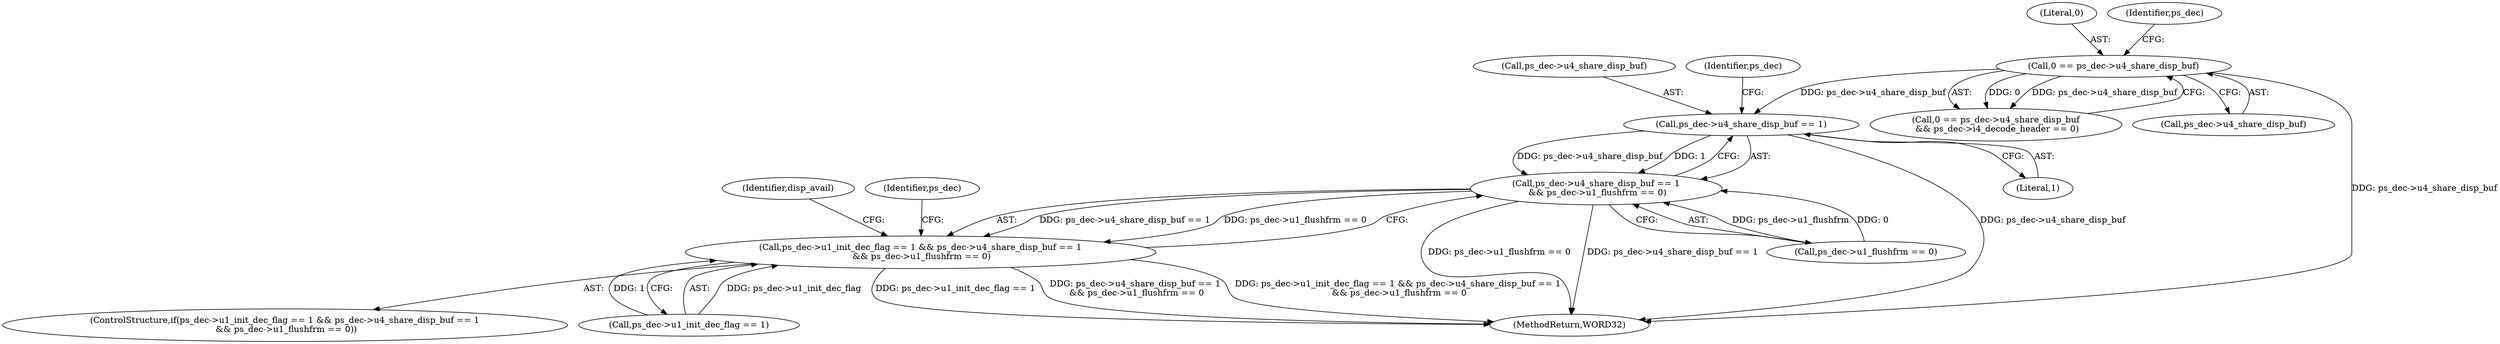 digraph "0_Android_326fe991a4b7971e8aeaf4ac775491dd8abd85bb@pointer" {
"1000537" [label="(Call,ps_dec->u4_share_disp_buf == 1)"];
"1000356" [label="(Call,0 == ps_dec->u4_share_disp_buf)"];
"1000536" [label="(Call,ps_dec->u4_share_disp_buf == 1\n && ps_dec->u1_flushfrm == 0)"];
"1000530" [label="(Call,ps_dec->u1_init_dec_flag == 1 && ps_dec->u4_share_disp_buf == 1\n && ps_dec->u1_flushfrm == 0)"];
"1000551" [label="(Identifier,disp_avail)"];
"1000536" [label="(Call,ps_dec->u4_share_disp_buf == 1\n && ps_dec->u1_flushfrm == 0)"];
"1000537" [label="(Call,ps_dec->u4_share_disp_buf == 1)"];
"1000538" [label="(Call,ps_dec->u4_share_disp_buf)"];
"1000356" [label="(Call,0 == ps_dec->u4_share_disp_buf)"];
"1000357" [label="(Literal,0)"];
"1000530" [label="(Call,ps_dec->u1_init_dec_flag == 1 && ps_dec->u4_share_disp_buf == 1\n && ps_dec->u1_flushfrm == 0)"];
"1000529" [label="(ControlStructure,if(ps_dec->u1_init_dec_flag == 1 && ps_dec->u4_share_disp_buf == 1\n && ps_dec->u1_flushfrm == 0))"];
"1000363" [label="(Identifier,ps_dec)"];
"1000355" [label="(Call,0 == ps_dec->u4_share_disp_buf\n && ps_dec->i4_decode_header == 0)"];
"1000707" [label="(Identifier,ps_dec)"];
"1000531" [label="(Call,ps_dec->u1_init_dec_flag == 1)"];
"1000541" [label="(Literal,1)"];
"1000544" [label="(Identifier,ps_dec)"];
"1002147" [label="(MethodReturn,WORD32)"];
"1000358" [label="(Call,ps_dec->u4_share_disp_buf)"];
"1000542" [label="(Call,ps_dec->u1_flushfrm == 0)"];
"1000537" -> "1000536"  [label="AST: "];
"1000537" -> "1000541"  [label="CFG: "];
"1000538" -> "1000537"  [label="AST: "];
"1000541" -> "1000537"  [label="AST: "];
"1000544" -> "1000537"  [label="CFG: "];
"1000536" -> "1000537"  [label="CFG: "];
"1000537" -> "1002147"  [label="DDG: ps_dec->u4_share_disp_buf"];
"1000537" -> "1000536"  [label="DDG: ps_dec->u4_share_disp_buf"];
"1000537" -> "1000536"  [label="DDG: 1"];
"1000356" -> "1000537"  [label="DDG: ps_dec->u4_share_disp_buf"];
"1000356" -> "1000355"  [label="AST: "];
"1000356" -> "1000358"  [label="CFG: "];
"1000357" -> "1000356"  [label="AST: "];
"1000358" -> "1000356"  [label="AST: "];
"1000363" -> "1000356"  [label="CFG: "];
"1000355" -> "1000356"  [label="CFG: "];
"1000356" -> "1002147"  [label="DDG: ps_dec->u4_share_disp_buf"];
"1000356" -> "1000355"  [label="DDG: 0"];
"1000356" -> "1000355"  [label="DDG: ps_dec->u4_share_disp_buf"];
"1000536" -> "1000530"  [label="AST: "];
"1000536" -> "1000542"  [label="CFG: "];
"1000542" -> "1000536"  [label="AST: "];
"1000530" -> "1000536"  [label="CFG: "];
"1000536" -> "1002147"  [label="DDG: ps_dec->u1_flushfrm == 0"];
"1000536" -> "1002147"  [label="DDG: ps_dec->u4_share_disp_buf == 1"];
"1000536" -> "1000530"  [label="DDG: ps_dec->u4_share_disp_buf == 1"];
"1000536" -> "1000530"  [label="DDG: ps_dec->u1_flushfrm == 0"];
"1000542" -> "1000536"  [label="DDG: ps_dec->u1_flushfrm"];
"1000542" -> "1000536"  [label="DDG: 0"];
"1000530" -> "1000529"  [label="AST: "];
"1000530" -> "1000531"  [label="CFG: "];
"1000531" -> "1000530"  [label="AST: "];
"1000551" -> "1000530"  [label="CFG: "];
"1000707" -> "1000530"  [label="CFG: "];
"1000530" -> "1002147"  [label="DDG: ps_dec->u1_init_dec_flag == 1"];
"1000530" -> "1002147"  [label="DDG: ps_dec->u4_share_disp_buf == 1\n && ps_dec->u1_flushfrm == 0"];
"1000530" -> "1002147"  [label="DDG: ps_dec->u1_init_dec_flag == 1 && ps_dec->u4_share_disp_buf == 1\n && ps_dec->u1_flushfrm == 0"];
"1000531" -> "1000530"  [label="DDG: ps_dec->u1_init_dec_flag"];
"1000531" -> "1000530"  [label="DDG: 1"];
}
